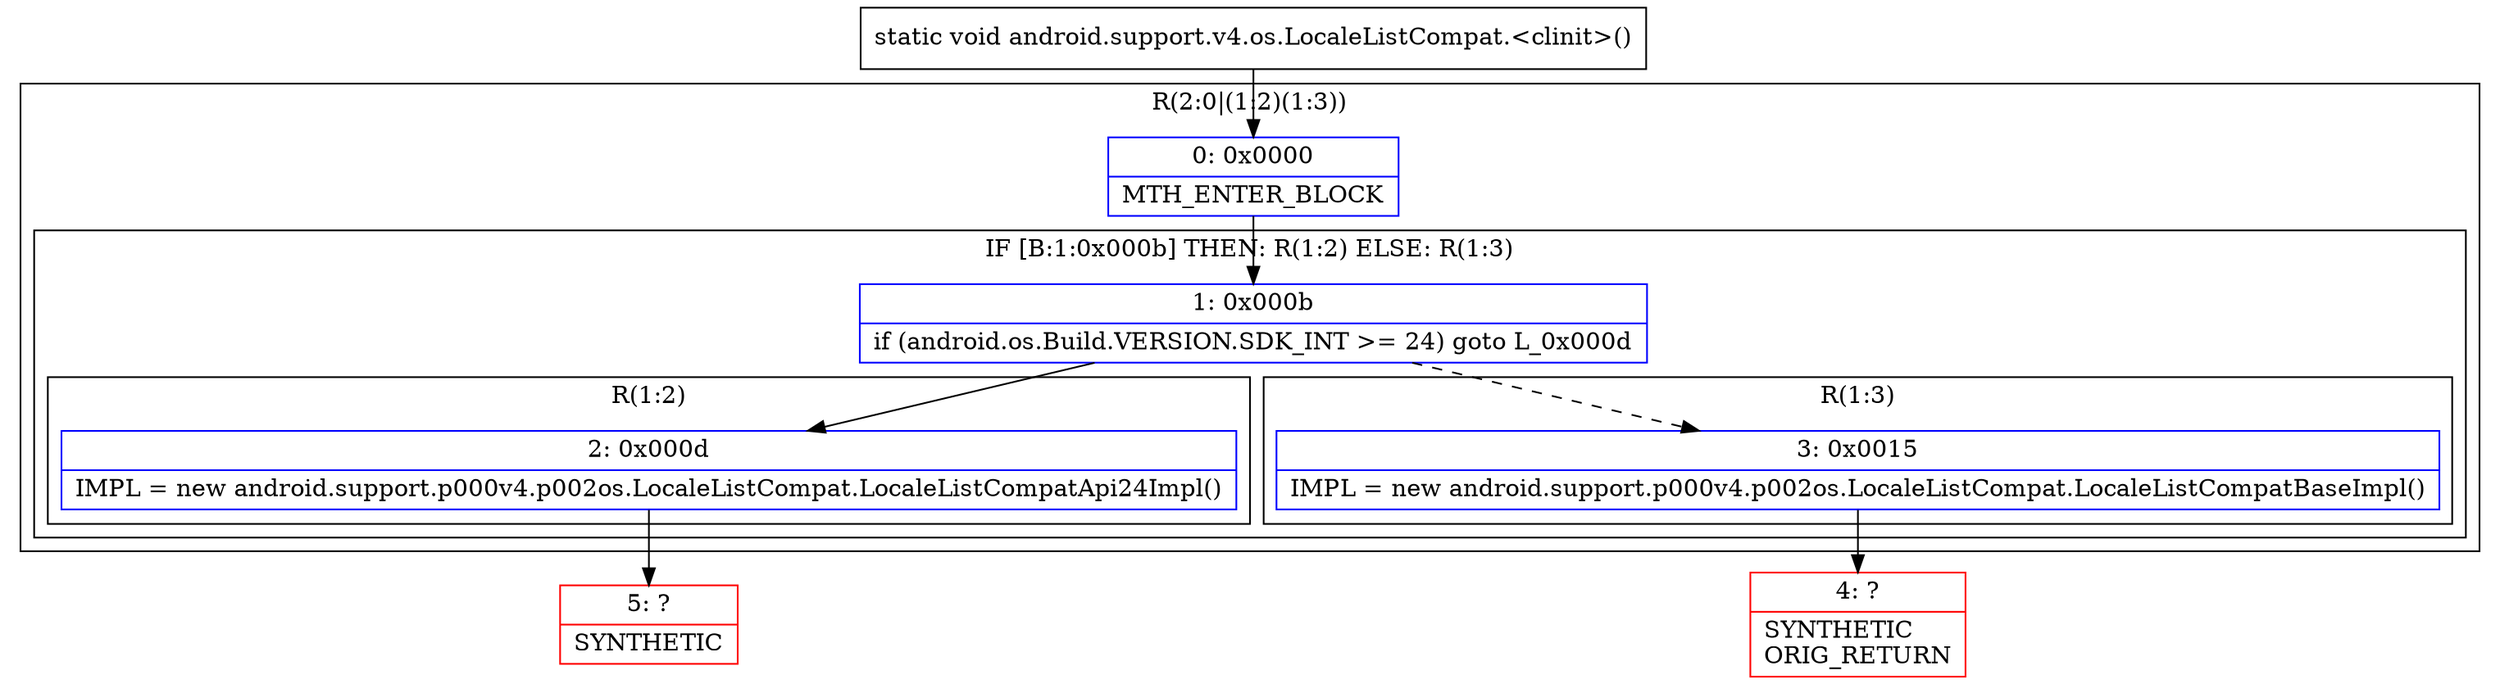 digraph "CFG forandroid.support.v4.os.LocaleListCompat.\<clinit\>()V" {
subgraph cluster_Region_1338858486 {
label = "R(2:0|(1:2)(1:3))";
node [shape=record,color=blue];
Node_0 [shape=record,label="{0\:\ 0x0000|MTH_ENTER_BLOCK\l}"];
subgraph cluster_IfRegion_1350353711 {
label = "IF [B:1:0x000b] THEN: R(1:2) ELSE: R(1:3)";
node [shape=record,color=blue];
Node_1 [shape=record,label="{1\:\ 0x000b|if (android.os.Build.VERSION.SDK_INT \>= 24) goto L_0x000d\l}"];
subgraph cluster_Region_2052245400 {
label = "R(1:2)";
node [shape=record,color=blue];
Node_2 [shape=record,label="{2\:\ 0x000d|IMPL = new android.support.p000v4.p002os.LocaleListCompat.LocaleListCompatApi24Impl()\l}"];
}
subgraph cluster_Region_1365779287 {
label = "R(1:3)";
node [shape=record,color=blue];
Node_3 [shape=record,label="{3\:\ 0x0015|IMPL = new android.support.p000v4.p002os.LocaleListCompat.LocaleListCompatBaseImpl()\l}"];
}
}
}
Node_4 [shape=record,color=red,label="{4\:\ ?|SYNTHETIC\lORIG_RETURN\l}"];
Node_5 [shape=record,color=red,label="{5\:\ ?|SYNTHETIC\l}"];
MethodNode[shape=record,label="{static void android.support.v4.os.LocaleListCompat.\<clinit\>() }"];
MethodNode -> Node_0;
Node_0 -> Node_1;
Node_1 -> Node_2;
Node_1 -> Node_3[style=dashed];
Node_2 -> Node_5;
Node_3 -> Node_4;
}

